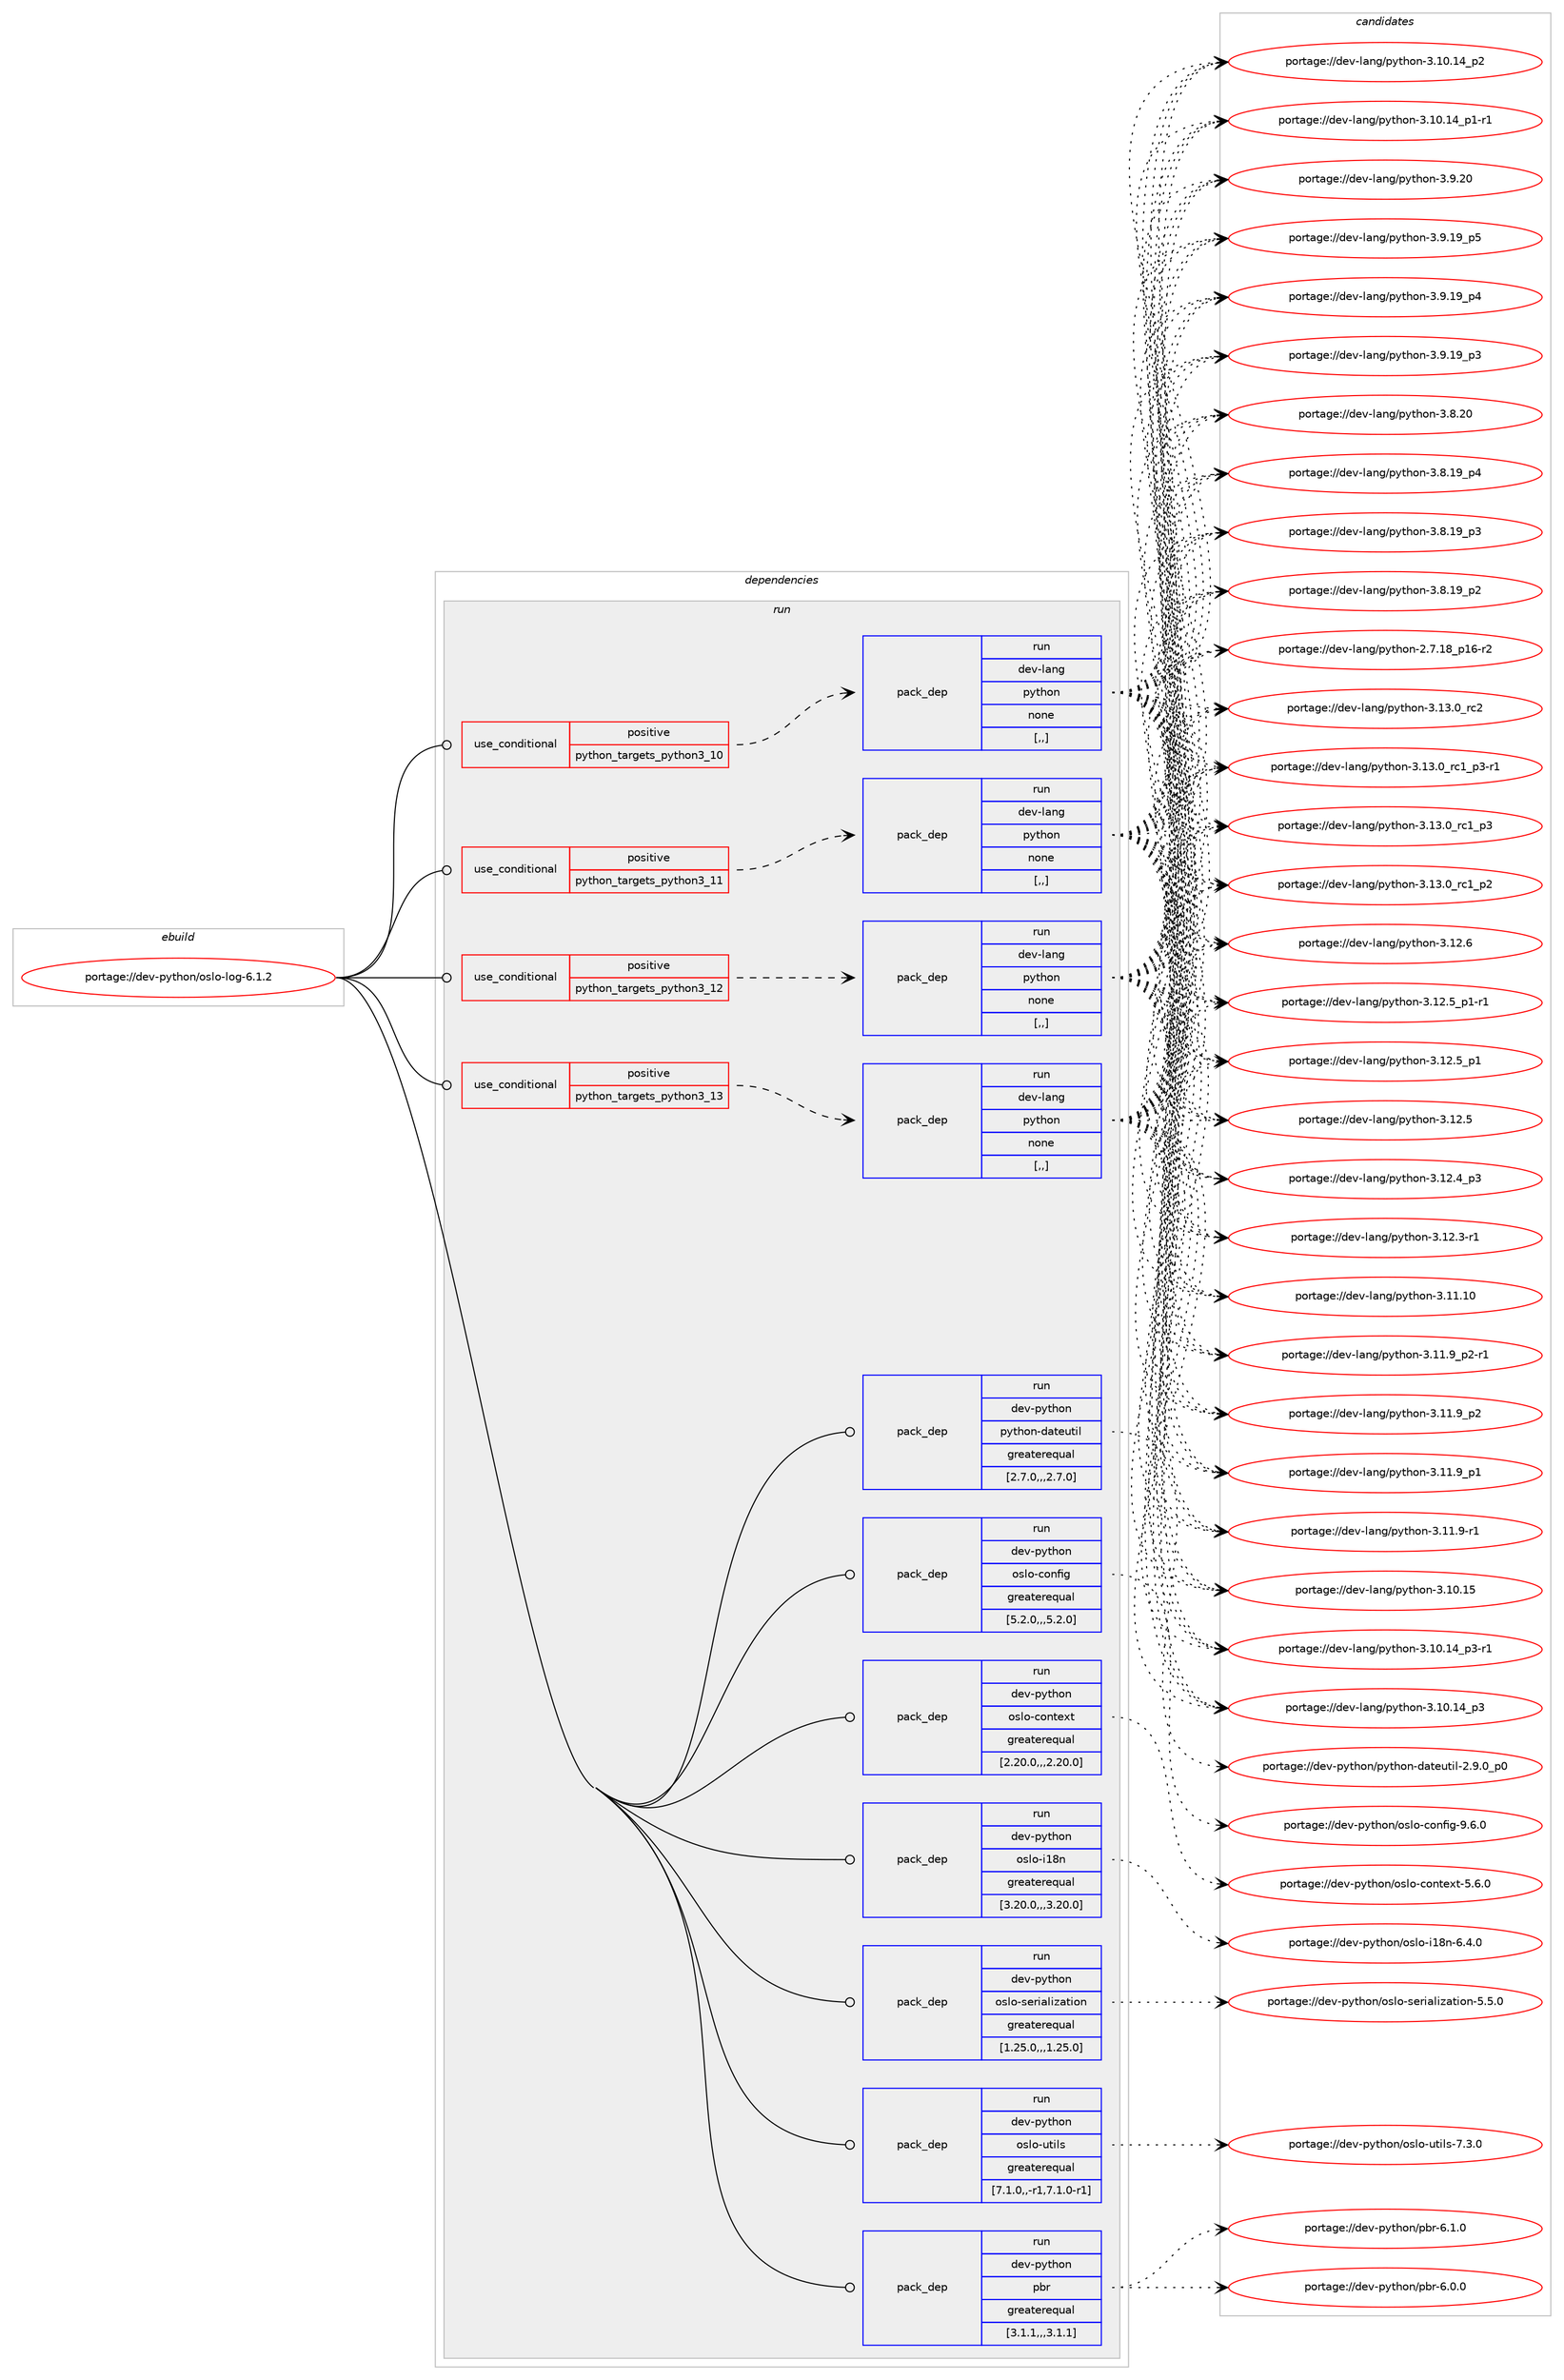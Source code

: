 digraph prolog {

# *************
# Graph options
# *************

newrank=true;
concentrate=true;
compound=true;
graph [rankdir=LR,fontname=Helvetica,fontsize=10,ranksep=1.5];#, ranksep=2.5, nodesep=0.2];
edge  [arrowhead=vee];
node  [fontname=Helvetica,fontsize=10];

# **********
# The ebuild
# **********

subgraph cluster_leftcol {
color=gray;
label=<<i>ebuild</i>>;
id [label="portage://dev-python/oslo-log-6.1.2", color=red, width=4, href="../dev-python/oslo-log-6.1.2.svg"];
}

# ****************
# The dependencies
# ****************

subgraph cluster_midcol {
color=gray;
label=<<i>dependencies</i>>;
subgraph cluster_compile {
fillcolor="#eeeeee";
style=filled;
label=<<i>compile</i>>;
}
subgraph cluster_compileandrun {
fillcolor="#eeeeee";
style=filled;
label=<<i>compile and run</i>>;
}
subgraph cluster_run {
fillcolor="#eeeeee";
style=filled;
label=<<i>run</i>>;
subgraph cond165973 {
dependency647895 [label=<<TABLE BORDER="0" CELLBORDER="1" CELLSPACING="0" CELLPADDING="4"><TR><TD ROWSPAN="3" CELLPADDING="10">use_conditional</TD></TR><TR><TD>positive</TD></TR><TR><TD>python_targets_python3_10</TD></TR></TABLE>>, shape=none, color=red];
subgraph pack477103 {
dependency647896 [label=<<TABLE BORDER="0" CELLBORDER="1" CELLSPACING="0" CELLPADDING="4" WIDTH="220"><TR><TD ROWSPAN="6" CELLPADDING="30">pack_dep</TD></TR><TR><TD WIDTH="110">run</TD></TR><TR><TD>dev-lang</TD></TR><TR><TD>python</TD></TR><TR><TD>none</TD></TR><TR><TD>[,,]</TD></TR></TABLE>>, shape=none, color=blue];
}
dependency647895:e -> dependency647896:w [weight=20,style="dashed",arrowhead="vee"];
}
id:e -> dependency647895:w [weight=20,style="solid",arrowhead="odot"];
subgraph cond165974 {
dependency647897 [label=<<TABLE BORDER="0" CELLBORDER="1" CELLSPACING="0" CELLPADDING="4"><TR><TD ROWSPAN="3" CELLPADDING="10">use_conditional</TD></TR><TR><TD>positive</TD></TR><TR><TD>python_targets_python3_11</TD></TR></TABLE>>, shape=none, color=red];
subgraph pack477104 {
dependency647898 [label=<<TABLE BORDER="0" CELLBORDER="1" CELLSPACING="0" CELLPADDING="4" WIDTH="220"><TR><TD ROWSPAN="6" CELLPADDING="30">pack_dep</TD></TR><TR><TD WIDTH="110">run</TD></TR><TR><TD>dev-lang</TD></TR><TR><TD>python</TD></TR><TR><TD>none</TD></TR><TR><TD>[,,]</TD></TR></TABLE>>, shape=none, color=blue];
}
dependency647897:e -> dependency647898:w [weight=20,style="dashed",arrowhead="vee"];
}
id:e -> dependency647897:w [weight=20,style="solid",arrowhead="odot"];
subgraph cond165975 {
dependency647899 [label=<<TABLE BORDER="0" CELLBORDER="1" CELLSPACING="0" CELLPADDING="4"><TR><TD ROWSPAN="3" CELLPADDING="10">use_conditional</TD></TR><TR><TD>positive</TD></TR><TR><TD>python_targets_python3_12</TD></TR></TABLE>>, shape=none, color=red];
subgraph pack477105 {
dependency647900 [label=<<TABLE BORDER="0" CELLBORDER="1" CELLSPACING="0" CELLPADDING="4" WIDTH="220"><TR><TD ROWSPAN="6" CELLPADDING="30">pack_dep</TD></TR><TR><TD WIDTH="110">run</TD></TR><TR><TD>dev-lang</TD></TR><TR><TD>python</TD></TR><TR><TD>none</TD></TR><TR><TD>[,,]</TD></TR></TABLE>>, shape=none, color=blue];
}
dependency647899:e -> dependency647900:w [weight=20,style="dashed",arrowhead="vee"];
}
id:e -> dependency647899:w [weight=20,style="solid",arrowhead="odot"];
subgraph cond165976 {
dependency647901 [label=<<TABLE BORDER="0" CELLBORDER="1" CELLSPACING="0" CELLPADDING="4"><TR><TD ROWSPAN="3" CELLPADDING="10">use_conditional</TD></TR><TR><TD>positive</TD></TR><TR><TD>python_targets_python3_13</TD></TR></TABLE>>, shape=none, color=red];
subgraph pack477106 {
dependency647902 [label=<<TABLE BORDER="0" CELLBORDER="1" CELLSPACING="0" CELLPADDING="4" WIDTH="220"><TR><TD ROWSPAN="6" CELLPADDING="30">pack_dep</TD></TR><TR><TD WIDTH="110">run</TD></TR><TR><TD>dev-lang</TD></TR><TR><TD>python</TD></TR><TR><TD>none</TD></TR><TR><TD>[,,]</TD></TR></TABLE>>, shape=none, color=blue];
}
dependency647901:e -> dependency647902:w [weight=20,style="dashed",arrowhead="vee"];
}
id:e -> dependency647901:w [weight=20,style="solid",arrowhead="odot"];
subgraph pack477107 {
dependency647903 [label=<<TABLE BORDER="0" CELLBORDER="1" CELLSPACING="0" CELLPADDING="4" WIDTH="220"><TR><TD ROWSPAN="6" CELLPADDING="30">pack_dep</TD></TR><TR><TD WIDTH="110">run</TD></TR><TR><TD>dev-python</TD></TR><TR><TD>oslo-config</TD></TR><TR><TD>greaterequal</TD></TR><TR><TD>[5.2.0,,,5.2.0]</TD></TR></TABLE>>, shape=none, color=blue];
}
id:e -> dependency647903:w [weight=20,style="solid",arrowhead="odot"];
subgraph pack477108 {
dependency647904 [label=<<TABLE BORDER="0" CELLBORDER="1" CELLSPACING="0" CELLPADDING="4" WIDTH="220"><TR><TD ROWSPAN="6" CELLPADDING="30">pack_dep</TD></TR><TR><TD WIDTH="110">run</TD></TR><TR><TD>dev-python</TD></TR><TR><TD>oslo-context</TD></TR><TR><TD>greaterequal</TD></TR><TR><TD>[2.20.0,,,2.20.0]</TD></TR></TABLE>>, shape=none, color=blue];
}
id:e -> dependency647904:w [weight=20,style="solid",arrowhead="odot"];
subgraph pack477109 {
dependency647905 [label=<<TABLE BORDER="0" CELLBORDER="1" CELLSPACING="0" CELLPADDING="4" WIDTH="220"><TR><TD ROWSPAN="6" CELLPADDING="30">pack_dep</TD></TR><TR><TD WIDTH="110">run</TD></TR><TR><TD>dev-python</TD></TR><TR><TD>oslo-i18n</TD></TR><TR><TD>greaterequal</TD></TR><TR><TD>[3.20.0,,,3.20.0]</TD></TR></TABLE>>, shape=none, color=blue];
}
id:e -> dependency647905:w [weight=20,style="solid",arrowhead="odot"];
subgraph pack477110 {
dependency647906 [label=<<TABLE BORDER="0" CELLBORDER="1" CELLSPACING="0" CELLPADDING="4" WIDTH="220"><TR><TD ROWSPAN="6" CELLPADDING="30">pack_dep</TD></TR><TR><TD WIDTH="110">run</TD></TR><TR><TD>dev-python</TD></TR><TR><TD>oslo-serialization</TD></TR><TR><TD>greaterequal</TD></TR><TR><TD>[1.25.0,,,1.25.0]</TD></TR></TABLE>>, shape=none, color=blue];
}
id:e -> dependency647906:w [weight=20,style="solid",arrowhead="odot"];
subgraph pack477111 {
dependency647907 [label=<<TABLE BORDER="0" CELLBORDER="1" CELLSPACING="0" CELLPADDING="4" WIDTH="220"><TR><TD ROWSPAN="6" CELLPADDING="30">pack_dep</TD></TR><TR><TD WIDTH="110">run</TD></TR><TR><TD>dev-python</TD></TR><TR><TD>oslo-utils</TD></TR><TR><TD>greaterequal</TD></TR><TR><TD>[7.1.0,,-r1,7.1.0-r1]</TD></TR></TABLE>>, shape=none, color=blue];
}
id:e -> dependency647907:w [weight=20,style="solid",arrowhead="odot"];
subgraph pack477112 {
dependency647908 [label=<<TABLE BORDER="0" CELLBORDER="1" CELLSPACING="0" CELLPADDING="4" WIDTH="220"><TR><TD ROWSPAN="6" CELLPADDING="30">pack_dep</TD></TR><TR><TD WIDTH="110">run</TD></TR><TR><TD>dev-python</TD></TR><TR><TD>pbr</TD></TR><TR><TD>greaterequal</TD></TR><TR><TD>[3.1.1,,,3.1.1]</TD></TR></TABLE>>, shape=none, color=blue];
}
id:e -> dependency647908:w [weight=20,style="solid",arrowhead="odot"];
subgraph pack477113 {
dependency647909 [label=<<TABLE BORDER="0" CELLBORDER="1" CELLSPACING="0" CELLPADDING="4" WIDTH="220"><TR><TD ROWSPAN="6" CELLPADDING="30">pack_dep</TD></TR><TR><TD WIDTH="110">run</TD></TR><TR><TD>dev-python</TD></TR><TR><TD>python-dateutil</TD></TR><TR><TD>greaterequal</TD></TR><TR><TD>[2.7.0,,,2.7.0]</TD></TR></TABLE>>, shape=none, color=blue];
}
id:e -> dependency647909:w [weight=20,style="solid",arrowhead="odot"];
}
}

# **************
# The candidates
# **************

subgraph cluster_choices {
rank=same;
color=gray;
label=<<i>candidates</i>>;

subgraph choice477103 {
color=black;
nodesep=1;
choice10010111845108971101034711212111610411111045514649514648951149950 [label="portage://dev-lang/python-3.13.0_rc2", color=red, width=4,href="../dev-lang/python-3.13.0_rc2.svg"];
choice1001011184510897110103471121211161041111104551464951464895114994995112514511449 [label="portage://dev-lang/python-3.13.0_rc1_p3-r1", color=red, width=4,href="../dev-lang/python-3.13.0_rc1_p3-r1.svg"];
choice100101118451089711010347112121116104111110455146495146489511499499511251 [label="portage://dev-lang/python-3.13.0_rc1_p3", color=red, width=4,href="../dev-lang/python-3.13.0_rc1_p3.svg"];
choice100101118451089711010347112121116104111110455146495146489511499499511250 [label="portage://dev-lang/python-3.13.0_rc1_p2", color=red, width=4,href="../dev-lang/python-3.13.0_rc1_p2.svg"];
choice10010111845108971101034711212111610411111045514649504654 [label="portage://dev-lang/python-3.12.6", color=red, width=4,href="../dev-lang/python-3.12.6.svg"];
choice1001011184510897110103471121211161041111104551464950465395112494511449 [label="portage://dev-lang/python-3.12.5_p1-r1", color=red, width=4,href="../dev-lang/python-3.12.5_p1-r1.svg"];
choice100101118451089711010347112121116104111110455146495046539511249 [label="portage://dev-lang/python-3.12.5_p1", color=red, width=4,href="../dev-lang/python-3.12.5_p1.svg"];
choice10010111845108971101034711212111610411111045514649504653 [label="portage://dev-lang/python-3.12.5", color=red, width=4,href="../dev-lang/python-3.12.5.svg"];
choice100101118451089711010347112121116104111110455146495046529511251 [label="portage://dev-lang/python-3.12.4_p3", color=red, width=4,href="../dev-lang/python-3.12.4_p3.svg"];
choice100101118451089711010347112121116104111110455146495046514511449 [label="portage://dev-lang/python-3.12.3-r1", color=red, width=4,href="../dev-lang/python-3.12.3-r1.svg"];
choice1001011184510897110103471121211161041111104551464949464948 [label="portage://dev-lang/python-3.11.10", color=red, width=4,href="../dev-lang/python-3.11.10.svg"];
choice1001011184510897110103471121211161041111104551464949465795112504511449 [label="portage://dev-lang/python-3.11.9_p2-r1", color=red, width=4,href="../dev-lang/python-3.11.9_p2-r1.svg"];
choice100101118451089711010347112121116104111110455146494946579511250 [label="portage://dev-lang/python-3.11.9_p2", color=red, width=4,href="../dev-lang/python-3.11.9_p2.svg"];
choice100101118451089711010347112121116104111110455146494946579511249 [label="portage://dev-lang/python-3.11.9_p1", color=red, width=4,href="../dev-lang/python-3.11.9_p1.svg"];
choice100101118451089711010347112121116104111110455146494946574511449 [label="portage://dev-lang/python-3.11.9-r1", color=red, width=4,href="../dev-lang/python-3.11.9-r1.svg"];
choice1001011184510897110103471121211161041111104551464948464953 [label="portage://dev-lang/python-3.10.15", color=red, width=4,href="../dev-lang/python-3.10.15.svg"];
choice100101118451089711010347112121116104111110455146494846495295112514511449 [label="portage://dev-lang/python-3.10.14_p3-r1", color=red, width=4,href="../dev-lang/python-3.10.14_p3-r1.svg"];
choice10010111845108971101034711212111610411111045514649484649529511251 [label="portage://dev-lang/python-3.10.14_p3", color=red, width=4,href="../dev-lang/python-3.10.14_p3.svg"];
choice10010111845108971101034711212111610411111045514649484649529511250 [label="portage://dev-lang/python-3.10.14_p2", color=red, width=4,href="../dev-lang/python-3.10.14_p2.svg"];
choice100101118451089711010347112121116104111110455146494846495295112494511449 [label="portage://dev-lang/python-3.10.14_p1-r1", color=red, width=4,href="../dev-lang/python-3.10.14_p1-r1.svg"];
choice10010111845108971101034711212111610411111045514657465048 [label="portage://dev-lang/python-3.9.20", color=red, width=4,href="../dev-lang/python-3.9.20.svg"];
choice100101118451089711010347112121116104111110455146574649579511253 [label="portage://dev-lang/python-3.9.19_p5", color=red, width=4,href="../dev-lang/python-3.9.19_p5.svg"];
choice100101118451089711010347112121116104111110455146574649579511252 [label="portage://dev-lang/python-3.9.19_p4", color=red, width=4,href="../dev-lang/python-3.9.19_p4.svg"];
choice100101118451089711010347112121116104111110455146574649579511251 [label="portage://dev-lang/python-3.9.19_p3", color=red, width=4,href="../dev-lang/python-3.9.19_p3.svg"];
choice10010111845108971101034711212111610411111045514656465048 [label="portage://dev-lang/python-3.8.20", color=red, width=4,href="../dev-lang/python-3.8.20.svg"];
choice100101118451089711010347112121116104111110455146564649579511252 [label="portage://dev-lang/python-3.8.19_p4", color=red, width=4,href="../dev-lang/python-3.8.19_p4.svg"];
choice100101118451089711010347112121116104111110455146564649579511251 [label="portage://dev-lang/python-3.8.19_p3", color=red, width=4,href="../dev-lang/python-3.8.19_p3.svg"];
choice100101118451089711010347112121116104111110455146564649579511250 [label="portage://dev-lang/python-3.8.19_p2", color=red, width=4,href="../dev-lang/python-3.8.19_p2.svg"];
choice100101118451089711010347112121116104111110455046554649569511249544511450 [label="portage://dev-lang/python-2.7.18_p16-r2", color=red, width=4,href="../dev-lang/python-2.7.18_p16-r2.svg"];
dependency647896:e -> choice10010111845108971101034711212111610411111045514649514648951149950:w [style=dotted,weight="100"];
dependency647896:e -> choice1001011184510897110103471121211161041111104551464951464895114994995112514511449:w [style=dotted,weight="100"];
dependency647896:e -> choice100101118451089711010347112121116104111110455146495146489511499499511251:w [style=dotted,weight="100"];
dependency647896:e -> choice100101118451089711010347112121116104111110455146495146489511499499511250:w [style=dotted,weight="100"];
dependency647896:e -> choice10010111845108971101034711212111610411111045514649504654:w [style=dotted,weight="100"];
dependency647896:e -> choice1001011184510897110103471121211161041111104551464950465395112494511449:w [style=dotted,weight="100"];
dependency647896:e -> choice100101118451089711010347112121116104111110455146495046539511249:w [style=dotted,weight="100"];
dependency647896:e -> choice10010111845108971101034711212111610411111045514649504653:w [style=dotted,weight="100"];
dependency647896:e -> choice100101118451089711010347112121116104111110455146495046529511251:w [style=dotted,weight="100"];
dependency647896:e -> choice100101118451089711010347112121116104111110455146495046514511449:w [style=dotted,weight="100"];
dependency647896:e -> choice1001011184510897110103471121211161041111104551464949464948:w [style=dotted,weight="100"];
dependency647896:e -> choice1001011184510897110103471121211161041111104551464949465795112504511449:w [style=dotted,weight="100"];
dependency647896:e -> choice100101118451089711010347112121116104111110455146494946579511250:w [style=dotted,weight="100"];
dependency647896:e -> choice100101118451089711010347112121116104111110455146494946579511249:w [style=dotted,weight="100"];
dependency647896:e -> choice100101118451089711010347112121116104111110455146494946574511449:w [style=dotted,weight="100"];
dependency647896:e -> choice1001011184510897110103471121211161041111104551464948464953:w [style=dotted,weight="100"];
dependency647896:e -> choice100101118451089711010347112121116104111110455146494846495295112514511449:w [style=dotted,weight="100"];
dependency647896:e -> choice10010111845108971101034711212111610411111045514649484649529511251:w [style=dotted,weight="100"];
dependency647896:e -> choice10010111845108971101034711212111610411111045514649484649529511250:w [style=dotted,weight="100"];
dependency647896:e -> choice100101118451089711010347112121116104111110455146494846495295112494511449:w [style=dotted,weight="100"];
dependency647896:e -> choice10010111845108971101034711212111610411111045514657465048:w [style=dotted,weight="100"];
dependency647896:e -> choice100101118451089711010347112121116104111110455146574649579511253:w [style=dotted,weight="100"];
dependency647896:e -> choice100101118451089711010347112121116104111110455146574649579511252:w [style=dotted,weight="100"];
dependency647896:e -> choice100101118451089711010347112121116104111110455146574649579511251:w [style=dotted,weight="100"];
dependency647896:e -> choice10010111845108971101034711212111610411111045514656465048:w [style=dotted,weight="100"];
dependency647896:e -> choice100101118451089711010347112121116104111110455146564649579511252:w [style=dotted,weight="100"];
dependency647896:e -> choice100101118451089711010347112121116104111110455146564649579511251:w [style=dotted,weight="100"];
dependency647896:e -> choice100101118451089711010347112121116104111110455146564649579511250:w [style=dotted,weight="100"];
dependency647896:e -> choice100101118451089711010347112121116104111110455046554649569511249544511450:w [style=dotted,weight="100"];
}
subgraph choice477104 {
color=black;
nodesep=1;
choice10010111845108971101034711212111610411111045514649514648951149950 [label="portage://dev-lang/python-3.13.0_rc2", color=red, width=4,href="../dev-lang/python-3.13.0_rc2.svg"];
choice1001011184510897110103471121211161041111104551464951464895114994995112514511449 [label="portage://dev-lang/python-3.13.0_rc1_p3-r1", color=red, width=4,href="../dev-lang/python-3.13.0_rc1_p3-r1.svg"];
choice100101118451089711010347112121116104111110455146495146489511499499511251 [label="portage://dev-lang/python-3.13.0_rc1_p3", color=red, width=4,href="../dev-lang/python-3.13.0_rc1_p3.svg"];
choice100101118451089711010347112121116104111110455146495146489511499499511250 [label="portage://dev-lang/python-3.13.0_rc1_p2", color=red, width=4,href="../dev-lang/python-3.13.0_rc1_p2.svg"];
choice10010111845108971101034711212111610411111045514649504654 [label="portage://dev-lang/python-3.12.6", color=red, width=4,href="../dev-lang/python-3.12.6.svg"];
choice1001011184510897110103471121211161041111104551464950465395112494511449 [label="portage://dev-lang/python-3.12.5_p1-r1", color=red, width=4,href="../dev-lang/python-3.12.5_p1-r1.svg"];
choice100101118451089711010347112121116104111110455146495046539511249 [label="portage://dev-lang/python-3.12.5_p1", color=red, width=4,href="../dev-lang/python-3.12.5_p1.svg"];
choice10010111845108971101034711212111610411111045514649504653 [label="portage://dev-lang/python-3.12.5", color=red, width=4,href="../dev-lang/python-3.12.5.svg"];
choice100101118451089711010347112121116104111110455146495046529511251 [label="portage://dev-lang/python-3.12.4_p3", color=red, width=4,href="../dev-lang/python-3.12.4_p3.svg"];
choice100101118451089711010347112121116104111110455146495046514511449 [label="portage://dev-lang/python-3.12.3-r1", color=red, width=4,href="../dev-lang/python-3.12.3-r1.svg"];
choice1001011184510897110103471121211161041111104551464949464948 [label="portage://dev-lang/python-3.11.10", color=red, width=4,href="../dev-lang/python-3.11.10.svg"];
choice1001011184510897110103471121211161041111104551464949465795112504511449 [label="portage://dev-lang/python-3.11.9_p2-r1", color=red, width=4,href="../dev-lang/python-3.11.9_p2-r1.svg"];
choice100101118451089711010347112121116104111110455146494946579511250 [label="portage://dev-lang/python-3.11.9_p2", color=red, width=4,href="../dev-lang/python-3.11.9_p2.svg"];
choice100101118451089711010347112121116104111110455146494946579511249 [label="portage://dev-lang/python-3.11.9_p1", color=red, width=4,href="../dev-lang/python-3.11.9_p1.svg"];
choice100101118451089711010347112121116104111110455146494946574511449 [label="portage://dev-lang/python-3.11.9-r1", color=red, width=4,href="../dev-lang/python-3.11.9-r1.svg"];
choice1001011184510897110103471121211161041111104551464948464953 [label="portage://dev-lang/python-3.10.15", color=red, width=4,href="../dev-lang/python-3.10.15.svg"];
choice100101118451089711010347112121116104111110455146494846495295112514511449 [label="portage://dev-lang/python-3.10.14_p3-r1", color=red, width=4,href="../dev-lang/python-3.10.14_p3-r1.svg"];
choice10010111845108971101034711212111610411111045514649484649529511251 [label="portage://dev-lang/python-3.10.14_p3", color=red, width=4,href="../dev-lang/python-3.10.14_p3.svg"];
choice10010111845108971101034711212111610411111045514649484649529511250 [label="portage://dev-lang/python-3.10.14_p2", color=red, width=4,href="../dev-lang/python-3.10.14_p2.svg"];
choice100101118451089711010347112121116104111110455146494846495295112494511449 [label="portage://dev-lang/python-3.10.14_p1-r1", color=red, width=4,href="../dev-lang/python-3.10.14_p1-r1.svg"];
choice10010111845108971101034711212111610411111045514657465048 [label="portage://dev-lang/python-3.9.20", color=red, width=4,href="../dev-lang/python-3.9.20.svg"];
choice100101118451089711010347112121116104111110455146574649579511253 [label="portage://dev-lang/python-3.9.19_p5", color=red, width=4,href="../dev-lang/python-3.9.19_p5.svg"];
choice100101118451089711010347112121116104111110455146574649579511252 [label="portage://dev-lang/python-3.9.19_p4", color=red, width=4,href="../dev-lang/python-3.9.19_p4.svg"];
choice100101118451089711010347112121116104111110455146574649579511251 [label="portage://dev-lang/python-3.9.19_p3", color=red, width=4,href="../dev-lang/python-3.9.19_p3.svg"];
choice10010111845108971101034711212111610411111045514656465048 [label="portage://dev-lang/python-3.8.20", color=red, width=4,href="../dev-lang/python-3.8.20.svg"];
choice100101118451089711010347112121116104111110455146564649579511252 [label="portage://dev-lang/python-3.8.19_p4", color=red, width=4,href="../dev-lang/python-3.8.19_p4.svg"];
choice100101118451089711010347112121116104111110455146564649579511251 [label="portage://dev-lang/python-3.8.19_p3", color=red, width=4,href="../dev-lang/python-3.8.19_p3.svg"];
choice100101118451089711010347112121116104111110455146564649579511250 [label="portage://dev-lang/python-3.8.19_p2", color=red, width=4,href="../dev-lang/python-3.8.19_p2.svg"];
choice100101118451089711010347112121116104111110455046554649569511249544511450 [label="portage://dev-lang/python-2.7.18_p16-r2", color=red, width=4,href="../dev-lang/python-2.7.18_p16-r2.svg"];
dependency647898:e -> choice10010111845108971101034711212111610411111045514649514648951149950:w [style=dotted,weight="100"];
dependency647898:e -> choice1001011184510897110103471121211161041111104551464951464895114994995112514511449:w [style=dotted,weight="100"];
dependency647898:e -> choice100101118451089711010347112121116104111110455146495146489511499499511251:w [style=dotted,weight="100"];
dependency647898:e -> choice100101118451089711010347112121116104111110455146495146489511499499511250:w [style=dotted,weight="100"];
dependency647898:e -> choice10010111845108971101034711212111610411111045514649504654:w [style=dotted,weight="100"];
dependency647898:e -> choice1001011184510897110103471121211161041111104551464950465395112494511449:w [style=dotted,weight="100"];
dependency647898:e -> choice100101118451089711010347112121116104111110455146495046539511249:w [style=dotted,weight="100"];
dependency647898:e -> choice10010111845108971101034711212111610411111045514649504653:w [style=dotted,weight="100"];
dependency647898:e -> choice100101118451089711010347112121116104111110455146495046529511251:w [style=dotted,weight="100"];
dependency647898:e -> choice100101118451089711010347112121116104111110455146495046514511449:w [style=dotted,weight="100"];
dependency647898:e -> choice1001011184510897110103471121211161041111104551464949464948:w [style=dotted,weight="100"];
dependency647898:e -> choice1001011184510897110103471121211161041111104551464949465795112504511449:w [style=dotted,weight="100"];
dependency647898:e -> choice100101118451089711010347112121116104111110455146494946579511250:w [style=dotted,weight="100"];
dependency647898:e -> choice100101118451089711010347112121116104111110455146494946579511249:w [style=dotted,weight="100"];
dependency647898:e -> choice100101118451089711010347112121116104111110455146494946574511449:w [style=dotted,weight="100"];
dependency647898:e -> choice1001011184510897110103471121211161041111104551464948464953:w [style=dotted,weight="100"];
dependency647898:e -> choice100101118451089711010347112121116104111110455146494846495295112514511449:w [style=dotted,weight="100"];
dependency647898:e -> choice10010111845108971101034711212111610411111045514649484649529511251:w [style=dotted,weight="100"];
dependency647898:e -> choice10010111845108971101034711212111610411111045514649484649529511250:w [style=dotted,weight="100"];
dependency647898:e -> choice100101118451089711010347112121116104111110455146494846495295112494511449:w [style=dotted,weight="100"];
dependency647898:e -> choice10010111845108971101034711212111610411111045514657465048:w [style=dotted,weight="100"];
dependency647898:e -> choice100101118451089711010347112121116104111110455146574649579511253:w [style=dotted,weight="100"];
dependency647898:e -> choice100101118451089711010347112121116104111110455146574649579511252:w [style=dotted,weight="100"];
dependency647898:e -> choice100101118451089711010347112121116104111110455146574649579511251:w [style=dotted,weight="100"];
dependency647898:e -> choice10010111845108971101034711212111610411111045514656465048:w [style=dotted,weight="100"];
dependency647898:e -> choice100101118451089711010347112121116104111110455146564649579511252:w [style=dotted,weight="100"];
dependency647898:e -> choice100101118451089711010347112121116104111110455146564649579511251:w [style=dotted,weight="100"];
dependency647898:e -> choice100101118451089711010347112121116104111110455146564649579511250:w [style=dotted,weight="100"];
dependency647898:e -> choice100101118451089711010347112121116104111110455046554649569511249544511450:w [style=dotted,weight="100"];
}
subgraph choice477105 {
color=black;
nodesep=1;
choice10010111845108971101034711212111610411111045514649514648951149950 [label="portage://dev-lang/python-3.13.0_rc2", color=red, width=4,href="../dev-lang/python-3.13.0_rc2.svg"];
choice1001011184510897110103471121211161041111104551464951464895114994995112514511449 [label="portage://dev-lang/python-3.13.0_rc1_p3-r1", color=red, width=4,href="../dev-lang/python-3.13.0_rc1_p3-r1.svg"];
choice100101118451089711010347112121116104111110455146495146489511499499511251 [label="portage://dev-lang/python-3.13.0_rc1_p3", color=red, width=4,href="../dev-lang/python-3.13.0_rc1_p3.svg"];
choice100101118451089711010347112121116104111110455146495146489511499499511250 [label="portage://dev-lang/python-3.13.0_rc1_p2", color=red, width=4,href="../dev-lang/python-3.13.0_rc1_p2.svg"];
choice10010111845108971101034711212111610411111045514649504654 [label="portage://dev-lang/python-3.12.6", color=red, width=4,href="../dev-lang/python-3.12.6.svg"];
choice1001011184510897110103471121211161041111104551464950465395112494511449 [label="portage://dev-lang/python-3.12.5_p1-r1", color=red, width=4,href="../dev-lang/python-3.12.5_p1-r1.svg"];
choice100101118451089711010347112121116104111110455146495046539511249 [label="portage://dev-lang/python-3.12.5_p1", color=red, width=4,href="../dev-lang/python-3.12.5_p1.svg"];
choice10010111845108971101034711212111610411111045514649504653 [label="portage://dev-lang/python-3.12.5", color=red, width=4,href="../dev-lang/python-3.12.5.svg"];
choice100101118451089711010347112121116104111110455146495046529511251 [label="portage://dev-lang/python-3.12.4_p3", color=red, width=4,href="../dev-lang/python-3.12.4_p3.svg"];
choice100101118451089711010347112121116104111110455146495046514511449 [label="portage://dev-lang/python-3.12.3-r1", color=red, width=4,href="../dev-lang/python-3.12.3-r1.svg"];
choice1001011184510897110103471121211161041111104551464949464948 [label="portage://dev-lang/python-3.11.10", color=red, width=4,href="../dev-lang/python-3.11.10.svg"];
choice1001011184510897110103471121211161041111104551464949465795112504511449 [label="portage://dev-lang/python-3.11.9_p2-r1", color=red, width=4,href="../dev-lang/python-3.11.9_p2-r1.svg"];
choice100101118451089711010347112121116104111110455146494946579511250 [label="portage://dev-lang/python-3.11.9_p2", color=red, width=4,href="../dev-lang/python-3.11.9_p2.svg"];
choice100101118451089711010347112121116104111110455146494946579511249 [label="portage://dev-lang/python-3.11.9_p1", color=red, width=4,href="../dev-lang/python-3.11.9_p1.svg"];
choice100101118451089711010347112121116104111110455146494946574511449 [label="portage://dev-lang/python-3.11.9-r1", color=red, width=4,href="../dev-lang/python-3.11.9-r1.svg"];
choice1001011184510897110103471121211161041111104551464948464953 [label="portage://dev-lang/python-3.10.15", color=red, width=4,href="../dev-lang/python-3.10.15.svg"];
choice100101118451089711010347112121116104111110455146494846495295112514511449 [label="portage://dev-lang/python-3.10.14_p3-r1", color=red, width=4,href="../dev-lang/python-3.10.14_p3-r1.svg"];
choice10010111845108971101034711212111610411111045514649484649529511251 [label="portage://dev-lang/python-3.10.14_p3", color=red, width=4,href="../dev-lang/python-3.10.14_p3.svg"];
choice10010111845108971101034711212111610411111045514649484649529511250 [label="portage://dev-lang/python-3.10.14_p2", color=red, width=4,href="../dev-lang/python-3.10.14_p2.svg"];
choice100101118451089711010347112121116104111110455146494846495295112494511449 [label="portage://dev-lang/python-3.10.14_p1-r1", color=red, width=4,href="../dev-lang/python-3.10.14_p1-r1.svg"];
choice10010111845108971101034711212111610411111045514657465048 [label="portage://dev-lang/python-3.9.20", color=red, width=4,href="../dev-lang/python-3.9.20.svg"];
choice100101118451089711010347112121116104111110455146574649579511253 [label="portage://dev-lang/python-3.9.19_p5", color=red, width=4,href="../dev-lang/python-3.9.19_p5.svg"];
choice100101118451089711010347112121116104111110455146574649579511252 [label="portage://dev-lang/python-3.9.19_p4", color=red, width=4,href="../dev-lang/python-3.9.19_p4.svg"];
choice100101118451089711010347112121116104111110455146574649579511251 [label="portage://dev-lang/python-3.9.19_p3", color=red, width=4,href="../dev-lang/python-3.9.19_p3.svg"];
choice10010111845108971101034711212111610411111045514656465048 [label="portage://dev-lang/python-3.8.20", color=red, width=4,href="../dev-lang/python-3.8.20.svg"];
choice100101118451089711010347112121116104111110455146564649579511252 [label="portage://dev-lang/python-3.8.19_p4", color=red, width=4,href="../dev-lang/python-3.8.19_p4.svg"];
choice100101118451089711010347112121116104111110455146564649579511251 [label="portage://dev-lang/python-3.8.19_p3", color=red, width=4,href="../dev-lang/python-3.8.19_p3.svg"];
choice100101118451089711010347112121116104111110455146564649579511250 [label="portage://dev-lang/python-3.8.19_p2", color=red, width=4,href="../dev-lang/python-3.8.19_p2.svg"];
choice100101118451089711010347112121116104111110455046554649569511249544511450 [label="portage://dev-lang/python-2.7.18_p16-r2", color=red, width=4,href="../dev-lang/python-2.7.18_p16-r2.svg"];
dependency647900:e -> choice10010111845108971101034711212111610411111045514649514648951149950:w [style=dotted,weight="100"];
dependency647900:e -> choice1001011184510897110103471121211161041111104551464951464895114994995112514511449:w [style=dotted,weight="100"];
dependency647900:e -> choice100101118451089711010347112121116104111110455146495146489511499499511251:w [style=dotted,weight="100"];
dependency647900:e -> choice100101118451089711010347112121116104111110455146495146489511499499511250:w [style=dotted,weight="100"];
dependency647900:e -> choice10010111845108971101034711212111610411111045514649504654:w [style=dotted,weight="100"];
dependency647900:e -> choice1001011184510897110103471121211161041111104551464950465395112494511449:w [style=dotted,weight="100"];
dependency647900:e -> choice100101118451089711010347112121116104111110455146495046539511249:w [style=dotted,weight="100"];
dependency647900:e -> choice10010111845108971101034711212111610411111045514649504653:w [style=dotted,weight="100"];
dependency647900:e -> choice100101118451089711010347112121116104111110455146495046529511251:w [style=dotted,weight="100"];
dependency647900:e -> choice100101118451089711010347112121116104111110455146495046514511449:w [style=dotted,weight="100"];
dependency647900:e -> choice1001011184510897110103471121211161041111104551464949464948:w [style=dotted,weight="100"];
dependency647900:e -> choice1001011184510897110103471121211161041111104551464949465795112504511449:w [style=dotted,weight="100"];
dependency647900:e -> choice100101118451089711010347112121116104111110455146494946579511250:w [style=dotted,weight="100"];
dependency647900:e -> choice100101118451089711010347112121116104111110455146494946579511249:w [style=dotted,weight="100"];
dependency647900:e -> choice100101118451089711010347112121116104111110455146494946574511449:w [style=dotted,weight="100"];
dependency647900:e -> choice1001011184510897110103471121211161041111104551464948464953:w [style=dotted,weight="100"];
dependency647900:e -> choice100101118451089711010347112121116104111110455146494846495295112514511449:w [style=dotted,weight="100"];
dependency647900:e -> choice10010111845108971101034711212111610411111045514649484649529511251:w [style=dotted,weight="100"];
dependency647900:e -> choice10010111845108971101034711212111610411111045514649484649529511250:w [style=dotted,weight="100"];
dependency647900:e -> choice100101118451089711010347112121116104111110455146494846495295112494511449:w [style=dotted,weight="100"];
dependency647900:e -> choice10010111845108971101034711212111610411111045514657465048:w [style=dotted,weight="100"];
dependency647900:e -> choice100101118451089711010347112121116104111110455146574649579511253:w [style=dotted,weight="100"];
dependency647900:e -> choice100101118451089711010347112121116104111110455146574649579511252:w [style=dotted,weight="100"];
dependency647900:e -> choice100101118451089711010347112121116104111110455146574649579511251:w [style=dotted,weight="100"];
dependency647900:e -> choice10010111845108971101034711212111610411111045514656465048:w [style=dotted,weight="100"];
dependency647900:e -> choice100101118451089711010347112121116104111110455146564649579511252:w [style=dotted,weight="100"];
dependency647900:e -> choice100101118451089711010347112121116104111110455146564649579511251:w [style=dotted,weight="100"];
dependency647900:e -> choice100101118451089711010347112121116104111110455146564649579511250:w [style=dotted,weight="100"];
dependency647900:e -> choice100101118451089711010347112121116104111110455046554649569511249544511450:w [style=dotted,weight="100"];
}
subgraph choice477106 {
color=black;
nodesep=1;
choice10010111845108971101034711212111610411111045514649514648951149950 [label="portage://dev-lang/python-3.13.0_rc2", color=red, width=4,href="../dev-lang/python-3.13.0_rc2.svg"];
choice1001011184510897110103471121211161041111104551464951464895114994995112514511449 [label="portage://dev-lang/python-3.13.0_rc1_p3-r1", color=red, width=4,href="../dev-lang/python-3.13.0_rc1_p3-r1.svg"];
choice100101118451089711010347112121116104111110455146495146489511499499511251 [label="portage://dev-lang/python-3.13.0_rc1_p3", color=red, width=4,href="../dev-lang/python-3.13.0_rc1_p3.svg"];
choice100101118451089711010347112121116104111110455146495146489511499499511250 [label="portage://dev-lang/python-3.13.0_rc1_p2", color=red, width=4,href="../dev-lang/python-3.13.0_rc1_p2.svg"];
choice10010111845108971101034711212111610411111045514649504654 [label="portage://dev-lang/python-3.12.6", color=red, width=4,href="../dev-lang/python-3.12.6.svg"];
choice1001011184510897110103471121211161041111104551464950465395112494511449 [label="portage://dev-lang/python-3.12.5_p1-r1", color=red, width=4,href="../dev-lang/python-3.12.5_p1-r1.svg"];
choice100101118451089711010347112121116104111110455146495046539511249 [label="portage://dev-lang/python-3.12.5_p1", color=red, width=4,href="../dev-lang/python-3.12.5_p1.svg"];
choice10010111845108971101034711212111610411111045514649504653 [label="portage://dev-lang/python-3.12.5", color=red, width=4,href="../dev-lang/python-3.12.5.svg"];
choice100101118451089711010347112121116104111110455146495046529511251 [label="portage://dev-lang/python-3.12.4_p3", color=red, width=4,href="../dev-lang/python-3.12.4_p3.svg"];
choice100101118451089711010347112121116104111110455146495046514511449 [label="portage://dev-lang/python-3.12.3-r1", color=red, width=4,href="../dev-lang/python-3.12.3-r1.svg"];
choice1001011184510897110103471121211161041111104551464949464948 [label="portage://dev-lang/python-3.11.10", color=red, width=4,href="../dev-lang/python-3.11.10.svg"];
choice1001011184510897110103471121211161041111104551464949465795112504511449 [label="portage://dev-lang/python-3.11.9_p2-r1", color=red, width=4,href="../dev-lang/python-3.11.9_p2-r1.svg"];
choice100101118451089711010347112121116104111110455146494946579511250 [label="portage://dev-lang/python-3.11.9_p2", color=red, width=4,href="../dev-lang/python-3.11.9_p2.svg"];
choice100101118451089711010347112121116104111110455146494946579511249 [label="portage://dev-lang/python-3.11.9_p1", color=red, width=4,href="../dev-lang/python-3.11.9_p1.svg"];
choice100101118451089711010347112121116104111110455146494946574511449 [label="portage://dev-lang/python-3.11.9-r1", color=red, width=4,href="../dev-lang/python-3.11.9-r1.svg"];
choice1001011184510897110103471121211161041111104551464948464953 [label="portage://dev-lang/python-3.10.15", color=red, width=4,href="../dev-lang/python-3.10.15.svg"];
choice100101118451089711010347112121116104111110455146494846495295112514511449 [label="portage://dev-lang/python-3.10.14_p3-r1", color=red, width=4,href="../dev-lang/python-3.10.14_p3-r1.svg"];
choice10010111845108971101034711212111610411111045514649484649529511251 [label="portage://dev-lang/python-3.10.14_p3", color=red, width=4,href="../dev-lang/python-3.10.14_p3.svg"];
choice10010111845108971101034711212111610411111045514649484649529511250 [label="portage://dev-lang/python-3.10.14_p2", color=red, width=4,href="../dev-lang/python-3.10.14_p2.svg"];
choice100101118451089711010347112121116104111110455146494846495295112494511449 [label="portage://dev-lang/python-3.10.14_p1-r1", color=red, width=4,href="../dev-lang/python-3.10.14_p1-r1.svg"];
choice10010111845108971101034711212111610411111045514657465048 [label="portage://dev-lang/python-3.9.20", color=red, width=4,href="../dev-lang/python-3.9.20.svg"];
choice100101118451089711010347112121116104111110455146574649579511253 [label="portage://dev-lang/python-3.9.19_p5", color=red, width=4,href="../dev-lang/python-3.9.19_p5.svg"];
choice100101118451089711010347112121116104111110455146574649579511252 [label="portage://dev-lang/python-3.9.19_p4", color=red, width=4,href="../dev-lang/python-3.9.19_p4.svg"];
choice100101118451089711010347112121116104111110455146574649579511251 [label="portage://dev-lang/python-3.9.19_p3", color=red, width=4,href="../dev-lang/python-3.9.19_p3.svg"];
choice10010111845108971101034711212111610411111045514656465048 [label="portage://dev-lang/python-3.8.20", color=red, width=4,href="../dev-lang/python-3.8.20.svg"];
choice100101118451089711010347112121116104111110455146564649579511252 [label="portage://dev-lang/python-3.8.19_p4", color=red, width=4,href="../dev-lang/python-3.8.19_p4.svg"];
choice100101118451089711010347112121116104111110455146564649579511251 [label="portage://dev-lang/python-3.8.19_p3", color=red, width=4,href="../dev-lang/python-3.8.19_p3.svg"];
choice100101118451089711010347112121116104111110455146564649579511250 [label="portage://dev-lang/python-3.8.19_p2", color=red, width=4,href="../dev-lang/python-3.8.19_p2.svg"];
choice100101118451089711010347112121116104111110455046554649569511249544511450 [label="portage://dev-lang/python-2.7.18_p16-r2", color=red, width=4,href="../dev-lang/python-2.7.18_p16-r2.svg"];
dependency647902:e -> choice10010111845108971101034711212111610411111045514649514648951149950:w [style=dotted,weight="100"];
dependency647902:e -> choice1001011184510897110103471121211161041111104551464951464895114994995112514511449:w [style=dotted,weight="100"];
dependency647902:e -> choice100101118451089711010347112121116104111110455146495146489511499499511251:w [style=dotted,weight="100"];
dependency647902:e -> choice100101118451089711010347112121116104111110455146495146489511499499511250:w [style=dotted,weight="100"];
dependency647902:e -> choice10010111845108971101034711212111610411111045514649504654:w [style=dotted,weight="100"];
dependency647902:e -> choice1001011184510897110103471121211161041111104551464950465395112494511449:w [style=dotted,weight="100"];
dependency647902:e -> choice100101118451089711010347112121116104111110455146495046539511249:w [style=dotted,weight="100"];
dependency647902:e -> choice10010111845108971101034711212111610411111045514649504653:w [style=dotted,weight="100"];
dependency647902:e -> choice100101118451089711010347112121116104111110455146495046529511251:w [style=dotted,weight="100"];
dependency647902:e -> choice100101118451089711010347112121116104111110455146495046514511449:w [style=dotted,weight="100"];
dependency647902:e -> choice1001011184510897110103471121211161041111104551464949464948:w [style=dotted,weight="100"];
dependency647902:e -> choice1001011184510897110103471121211161041111104551464949465795112504511449:w [style=dotted,weight="100"];
dependency647902:e -> choice100101118451089711010347112121116104111110455146494946579511250:w [style=dotted,weight="100"];
dependency647902:e -> choice100101118451089711010347112121116104111110455146494946579511249:w [style=dotted,weight="100"];
dependency647902:e -> choice100101118451089711010347112121116104111110455146494946574511449:w [style=dotted,weight="100"];
dependency647902:e -> choice1001011184510897110103471121211161041111104551464948464953:w [style=dotted,weight="100"];
dependency647902:e -> choice100101118451089711010347112121116104111110455146494846495295112514511449:w [style=dotted,weight="100"];
dependency647902:e -> choice10010111845108971101034711212111610411111045514649484649529511251:w [style=dotted,weight="100"];
dependency647902:e -> choice10010111845108971101034711212111610411111045514649484649529511250:w [style=dotted,weight="100"];
dependency647902:e -> choice100101118451089711010347112121116104111110455146494846495295112494511449:w [style=dotted,weight="100"];
dependency647902:e -> choice10010111845108971101034711212111610411111045514657465048:w [style=dotted,weight="100"];
dependency647902:e -> choice100101118451089711010347112121116104111110455146574649579511253:w [style=dotted,weight="100"];
dependency647902:e -> choice100101118451089711010347112121116104111110455146574649579511252:w [style=dotted,weight="100"];
dependency647902:e -> choice100101118451089711010347112121116104111110455146574649579511251:w [style=dotted,weight="100"];
dependency647902:e -> choice10010111845108971101034711212111610411111045514656465048:w [style=dotted,weight="100"];
dependency647902:e -> choice100101118451089711010347112121116104111110455146564649579511252:w [style=dotted,weight="100"];
dependency647902:e -> choice100101118451089711010347112121116104111110455146564649579511251:w [style=dotted,weight="100"];
dependency647902:e -> choice100101118451089711010347112121116104111110455146564649579511250:w [style=dotted,weight="100"];
dependency647902:e -> choice100101118451089711010347112121116104111110455046554649569511249544511450:w [style=dotted,weight="100"];
}
subgraph choice477107 {
color=black;
nodesep=1;
choice10010111845112121116104111110471111151081114599111110102105103455746544648 [label="portage://dev-python/oslo-config-9.6.0", color=red, width=4,href="../dev-python/oslo-config-9.6.0.svg"];
dependency647903:e -> choice10010111845112121116104111110471111151081114599111110102105103455746544648:w [style=dotted,weight="100"];
}
subgraph choice477108 {
color=black;
nodesep=1;
choice10010111845112121116104111110471111151081114599111110116101120116455346544648 [label="portage://dev-python/oslo-context-5.6.0", color=red, width=4,href="../dev-python/oslo-context-5.6.0.svg"];
dependency647904:e -> choice10010111845112121116104111110471111151081114599111110116101120116455346544648:w [style=dotted,weight="100"];
}
subgraph choice477109 {
color=black;
nodesep=1;
choice1001011184511212111610411111047111115108111451054956110455446524648 [label="portage://dev-python/oslo-i18n-6.4.0", color=red, width=4,href="../dev-python/oslo-i18n-6.4.0.svg"];
dependency647905:e -> choice1001011184511212111610411111047111115108111451054956110455446524648:w [style=dotted,weight="100"];
}
subgraph choice477110 {
color=black;
nodesep=1;
choice1001011184511212111610411111047111115108111451151011141059710810512297116105111110455346534648 [label="portage://dev-python/oslo-serialization-5.5.0", color=red, width=4,href="../dev-python/oslo-serialization-5.5.0.svg"];
dependency647906:e -> choice1001011184511212111610411111047111115108111451151011141059710810512297116105111110455346534648:w [style=dotted,weight="100"];
}
subgraph choice477111 {
color=black;
nodesep=1;
choice100101118451121211161041111104711111510811145117116105108115455546514648 [label="portage://dev-python/oslo-utils-7.3.0", color=red, width=4,href="../dev-python/oslo-utils-7.3.0.svg"];
dependency647907:e -> choice100101118451121211161041111104711111510811145117116105108115455546514648:w [style=dotted,weight="100"];
}
subgraph choice477112 {
color=black;
nodesep=1;
choice100101118451121211161041111104711298114455446494648 [label="portage://dev-python/pbr-6.1.0", color=red, width=4,href="../dev-python/pbr-6.1.0.svg"];
choice100101118451121211161041111104711298114455446484648 [label="portage://dev-python/pbr-6.0.0", color=red, width=4,href="../dev-python/pbr-6.0.0.svg"];
dependency647908:e -> choice100101118451121211161041111104711298114455446494648:w [style=dotted,weight="100"];
dependency647908:e -> choice100101118451121211161041111104711298114455446484648:w [style=dotted,weight="100"];
}
subgraph choice477113 {
color=black;
nodesep=1;
choice100101118451121211161041111104711212111610411111045100971161011171161051084550465746489511248 [label="portage://dev-python/python-dateutil-2.9.0_p0", color=red, width=4,href="../dev-python/python-dateutil-2.9.0_p0.svg"];
dependency647909:e -> choice100101118451121211161041111104711212111610411111045100971161011171161051084550465746489511248:w [style=dotted,weight="100"];
}
}

}
